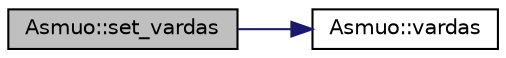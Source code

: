 digraph "Asmuo::set_vardas"
{
 // LATEX_PDF_SIZE
  edge [fontname="Helvetica",fontsize="10",labelfontname="Helvetica",labelfontsize="10"];
  node [fontname="Helvetica",fontsize="10",shape=record];
  rankdir="LR";
  Node1 [label="Asmuo::set_vardas",height=0.2,width=0.4,color="black", fillcolor="grey75", style="filled", fontcolor="black",tooltip=" "];
  Node1 -> Node2 [color="midnightblue",fontsize="10",style="solid"];
  Node2 [label="Asmuo::vardas",height=0.2,width=0.4,color="black", fillcolor="white", style="filled",URL="$class_asmuo.html#ae0ca14027059197848152675ab82c854",tooltip=" "];
}

